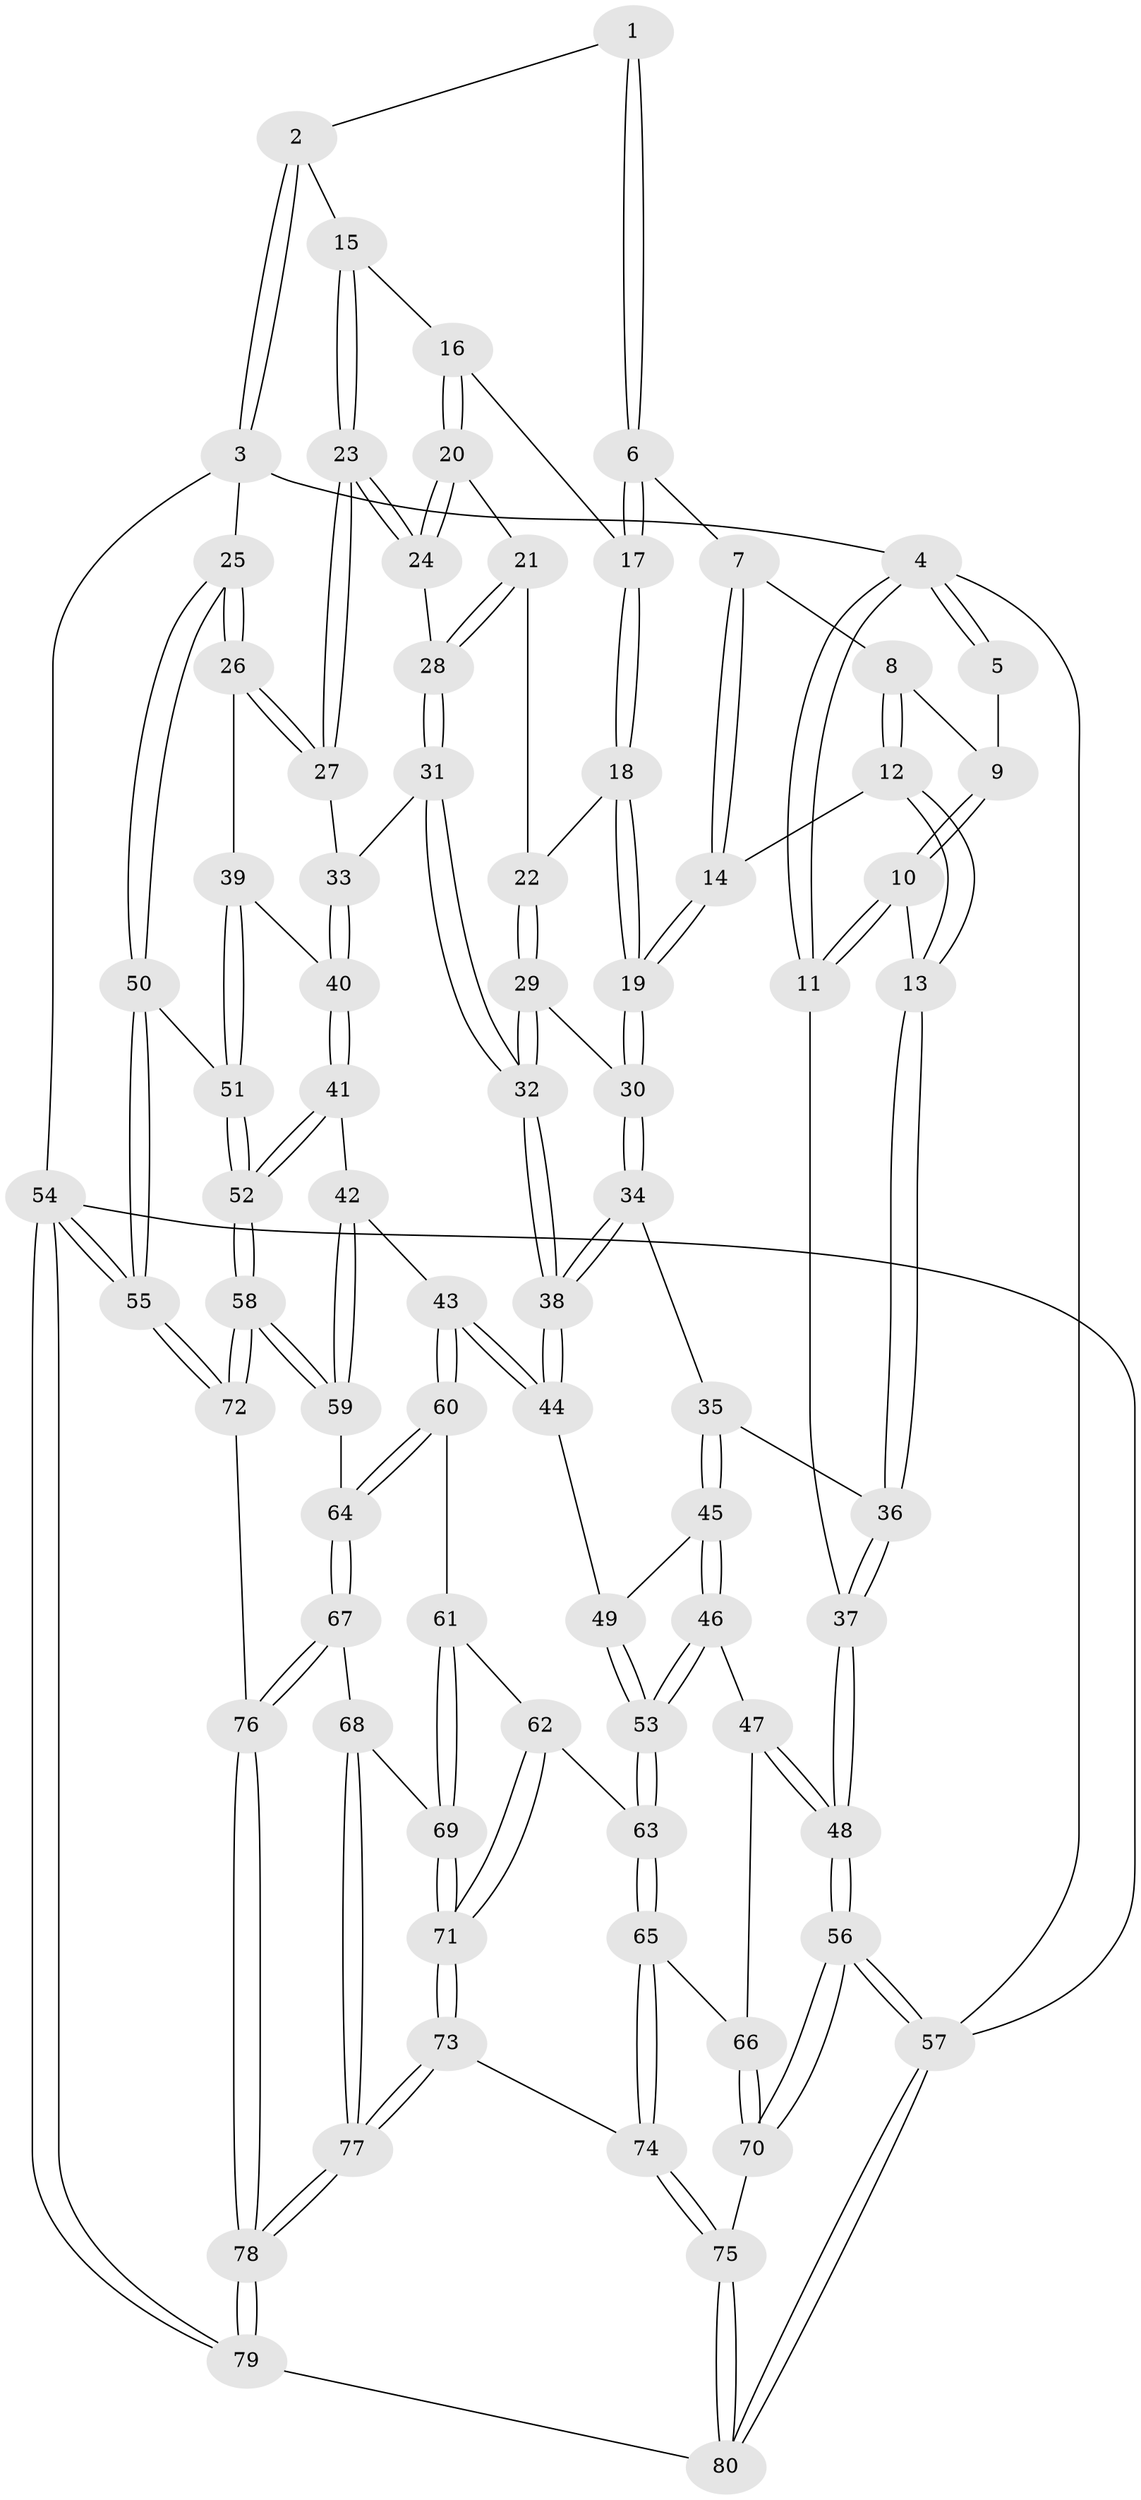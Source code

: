// coarse degree distribution, {4: 0.2857142857142857, 5: 0.07142857142857142, 2: 0.21428571428571427, 3: 0.42857142857142855}
// Generated by graph-tools (version 1.1) at 2025/54/03/04/25 22:54:44]
// undirected, 80 vertices, 197 edges
graph export_dot {
  node [color=gray90,style=filled];
  1 [pos="+0.38865578676102636+0"];
  2 [pos="+0.7083285366102874+0"];
  3 [pos="+1+0"];
  4 [pos="+0+0"];
  5 [pos="+0.09042450534843184+0"];
  6 [pos="+0.3397348575731565+0.06992555446713399"];
  7 [pos="+0.2936730629602413+0.06472823725063374"];
  8 [pos="+0.15917128865756397+0.007212858169892049"];
  9 [pos="+0.1421962134176342+0"];
  10 [pos="+0.053845616285985505+0.10831179510535204"];
  11 [pos="+0+0.22892485091201673"];
  12 [pos="+0.1997984759920237+0.1916499862772855"];
  13 [pos="+0.1353500577174652+0.22862436838455055"];
  14 [pos="+0.21628362596267503+0.19507584010158915"];
  15 [pos="+0.630021342696305+0"];
  16 [pos="+0.513610370523542+0.05762954678102366"];
  17 [pos="+0.3452911102816617+0.07643324435698691"];
  18 [pos="+0.3489785202978189+0.14868687819997167"];
  19 [pos="+0.25855803949724987+0.2133213966453591"];
  20 [pos="+0.5043446026330783+0.08844692107822963"];
  21 [pos="+0.4334182830508724+0.18390591633638112"];
  22 [pos="+0.412575912288796+0.19252101623717044"];
  23 [pos="+0.6478098470426735+0.21589530068176957"];
  24 [pos="+0.5421705662002172+0.2142480042204039"];
  25 [pos="+1+0.28279484062999927"];
  26 [pos="+0.9719542882293762+0.29558473058129187"];
  27 [pos="+0.6820471744987268+0.26711848288738665"];
  28 [pos="+0.5190933565411388+0.23013826534627077"];
  29 [pos="+0.40341023639726664+0.25437217172520865"];
  30 [pos="+0.2833290903247293+0.2664207364148872"];
  31 [pos="+0.4844224739721359+0.35304425234009074"];
  32 [pos="+0.4579784427452195+0.3643604390675879"];
  33 [pos="+0.6080716644844634+0.3559531731394988"];
  34 [pos="+0.27590816064075785+0.373576996836981"];
  35 [pos="+0.20223899693756228+0.4102824645821672"];
  36 [pos="+0.07129267732797358+0.3239744043249568"];
  37 [pos="+0+0.36174073327907813"];
  38 [pos="+0.42248747127588987+0.41278771506399986"];
  39 [pos="+0.7440240175006996+0.4726865174696403"];
  40 [pos="+0.6513475196020931+0.4768329542641403"];
  41 [pos="+0.601832570285837+0.5446321169730903"];
  42 [pos="+0.5195604377175747+0.5668484908125783"];
  43 [pos="+0.44648094291444235+0.5617602568424315"];
  44 [pos="+0.4430196590904182+0.5551751082303281"];
  45 [pos="+0.2018045440144908+0.4170831949525037"];
  46 [pos="+0.1289469382993034+0.5400576024357481"];
  47 [pos="+0+0.5598469105171037"];
  48 [pos="+0+0.518558768956196"];
  49 [pos="+0.2704003735494173+0.5267205493726831"];
  50 [pos="+1+0.3139220324919698"];
  51 [pos="+0.7967104340527628+0.6608745921978216"];
  52 [pos="+0.7833656981461152+0.735068577042626"];
  53 [pos="+0.20511241964471416+0.6343699808440346"];
  54 [pos="+1+1"];
  55 [pos="+1+1"];
  56 [pos="+0+0.8271173034318143"];
  57 [pos="+0+1"];
  58 [pos="+0.7868077366946687+0.7518392286130563"];
  59 [pos="+0.6158663766400889+0.7590174485173725"];
  60 [pos="+0.4197209742128477+0.6216080832714085"];
  61 [pos="+0.41773249097429715+0.6243044941766426"];
  62 [pos="+0.2502704161009533+0.6801999541542837"];
  63 [pos="+0.21526457462667253+0.6822533104323946"];
  64 [pos="+0.5798156985772669+0.7770061628698884"];
  65 [pos="+0.21431910341899724+0.68344402721412"];
  66 [pos="+0.09996849434100538+0.6949960497308404"];
  67 [pos="+0.5540944103875546+0.8024881109172209"];
  68 [pos="+0.4952651695638907+0.7993634816475368"];
  69 [pos="+0.4169640649972739+0.7851236135752985"];
  70 [pos="+0.01514144419616938+0.8456216996367999"];
  71 [pos="+0.38284155094555256+0.8222743392803165"];
  72 [pos="+0.842805935024088+0.8128489141904622"];
  73 [pos="+0.35628542944667485+0.8758122860090414"];
  74 [pos="+0.20716427388192302+0.8745731815271129"];
  75 [pos="+0.15524494474693412+0.9171465295139772"];
  76 [pos="+0.5549506909982187+0.9562617875775575"];
  77 [pos="+0.44663714278679517+1"];
  78 [pos="+0.488449352117931+1"];
  79 [pos="+0.49330457677449685+1"];
  80 [pos="+0.1571457656375392+1"];
  1 -- 2;
  1 -- 6;
  1 -- 6;
  2 -- 3;
  2 -- 3;
  2 -- 15;
  3 -- 4;
  3 -- 25;
  3 -- 54;
  4 -- 5;
  4 -- 5;
  4 -- 11;
  4 -- 11;
  4 -- 57;
  5 -- 9;
  6 -- 7;
  6 -- 17;
  6 -- 17;
  7 -- 8;
  7 -- 14;
  7 -- 14;
  8 -- 9;
  8 -- 12;
  8 -- 12;
  9 -- 10;
  9 -- 10;
  10 -- 11;
  10 -- 11;
  10 -- 13;
  11 -- 37;
  12 -- 13;
  12 -- 13;
  12 -- 14;
  13 -- 36;
  13 -- 36;
  14 -- 19;
  14 -- 19;
  15 -- 16;
  15 -- 23;
  15 -- 23;
  16 -- 17;
  16 -- 20;
  16 -- 20;
  17 -- 18;
  17 -- 18;
  18 -- 19;
  18 -- 19;
  18 -- 22;
  19 -- 30;
  19 -- 30;
  20 -- 21;
  20 -- 24;
  20 -- 24;
  21 -- 22;
  21 -- 28;
  21 -- 28;
  22 -- 29;
  22 -- 29;
  23 -- 24;
  23 -- 24;
  23 -- 27;
  23 -- 27;
  24 -- 28;
  25 -- 26;
  25 -- 26;
  25 -- 50;
  25 -- 50;
  26 -- 27;
  26 -- 27;
  26 -- 39;
  27 -- 33;
  28 -- 31;
  28 -- 31;
  29 -- 30;
  29 -- 32;
  29 -- 32;
  30 -- 34;
  30 -- 34;
  31 -- 32;
  31 -- 32;
  31 -- 33;
  32 -- 38;
  32 -- 38;
  33 -- 40;
  33 -- 40;
  34 -- 35;
  34 -- 38;
  34 -- 38;
  35 -- 36;
  35 -- 45;
  35 -- 45;
  36 -- 37;
  36 -- 37;
  37 -- 48;
  37 -- 48;
  38 -- 44;
  38 -- 44;
  39 -- 40;
  39 -- 51;
  39 -- 51;
  40 -- 41;
  40 -- 41;
  41 -- 42;
  41 -- 52;
  41 -- 52;
  42 -- 43;
  42 -- 59;
  42 -- 59;
  43 -- 44;
  43 -- 44;
  43 -- 60;
  43 -- 60;
  44 -- 49;
  45 -- 46;
  45 -- 46;
  45 -- 49;
  46 -- 47;
  46 -- 53;
  46 -- 53;
  47 -- 48;
  47 -- 48;
  47 -- 66;
  48 -- 56;
  48 -- 56;
  49 -- 53;
  49 -- 53;
  50 -- 51;
  50 -- 55;
  50 -- 55;
  51 -- 52;
  51 -- 52;
  52 -- 58;
  52 -- 58;
  53 -- 63;
  53 -- 63;
  54 -- 55;
  54 -- 55;
  54 -- 79;
  54 -- 79;
  54 -- 57;
  55 -- 72;
  55 -- 72;
  56 -- 57;
  56 -- 57;
  56 -- 70;
  56 -- 70;
  57 -- 80;
  57 -- 80;
  58 -- 59;
  58 -- 59;
  58 -- 72;
  58 -- 72;
  59 -- 64;
  60 -- 61;
  60 -- 64;
  60 -- 64;
  61 -- 62;
  61 -- 69;
  61 -- 69;
  62 -- 63;
  62 -- 71;
  62 -- 71;
  63 -- 65;
  63 -- 65;
  64 -- 67;
  64 -- 67;
  65 -- 66;
  65 -- 74;
  65 -- 74;
  66 -- 70;
  66 -- 70;
  67 -- 68;
  67 -- 76;
  67 -- 76;
  68 -- 69;
  68 -- 77;
  68 -- 77;
  69 -- 71;
  69 -- 71;
  70 -- 75;
  71 -- 73;
  71 -- 73;
  72 -- 76;
  73 -- 74;
  73 -- 77;
  73 -- 77;
  74 -- 75;
  74 -- 75;
  75 -- 80;
  75 -- 80;
  76 -- 78;
  76 -- 78;
  77 -- 78;
  77 -- 78;
  78 -- 79;
  78 -- 79;
  79 -- 80;
}

